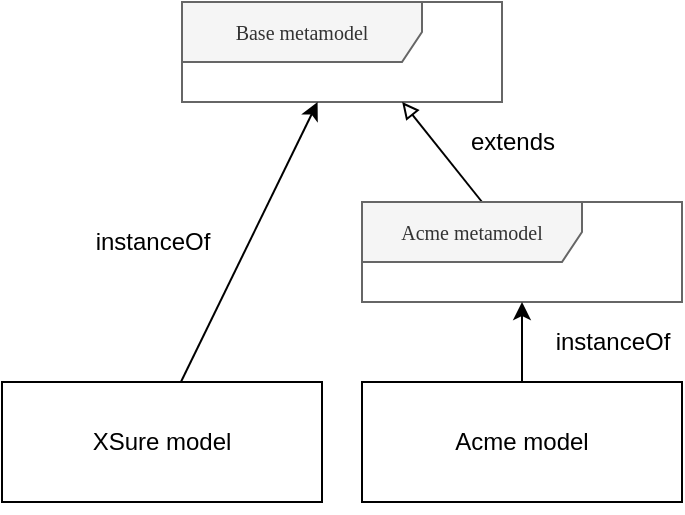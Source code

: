 <mxfile version="14.6.8" type="device"><diagram name="Page-1" id="c4acf3e9-155e-7222-9cf6-157b1a14988f"><mxGraphModel dx="2224" dy="1888" grid="1" gridSize="10" guides="1" tooltips="1" connect="1" arrows="1" fold="1" page="1" pageScale="1" pageWidth="850" pageHeight="1100" background="#ffffff" math="0" shadow="0"><root><mxCell id="0"/><mxCell id="1" parent="0"/><mxCell id="17acba5748e5396b-1" value="Base metamodel" style="shape=umlFrame;whiteSpace=wrap;html=1;rounded=0;shadow=0;comic=0;labelBackgroundColor=none;strokeWidth=1;fontFamily=Verdana;fontSize=10;align=center;width=120;height=30;fillColor=#f5f5f5;strokeColor=#666666;fontColor=#333333;" parent="1" vertex="1"><mxGeometry x="-560" y="-990" width="160" height="50" as="geometry"/></mxCell><mxCell id="HCxnnW7y-VYpG5oS4Wv8-3" style="rounded=0;orthogonalLoop=1;jettySize=auto;html=1;exitX=0.556;exitY=0.017;exitDx=0;exitDy=0;exitPerimeter=0;" parent="1" source="n2FaTyr-Gzq4okDp6oV3-4" target="17acba5748e5396b-1" edge="1"><mxGeometry relative="1" as="geometry"><mxPoint x="-530" y="-830" as="sourcePoint"/></mxGeometry></mxCell><mxCell id="HCxnnW7y-VYpG5oS4Wv8-4" style="edgeStyle=none;rounded=0;orthogonalLoop=1;jettySize=auto;html=1;entryX=0.688;entryY=1;entryDx=0;entryDy=0;entryPerimeter=0;endArrow=block;endFill=0;" parent="1" source="HCxnnW7y-VYpG5oS4Wv8-2" target="17acba5748e5396b-1" edge="1"><mxGeometry relative="1" as="geometry"/></mxCell><mxCell id="HCxnnW7y-VYpG5oS4Wv8-2" value="Acme metamodel" style="shape=umlFrame;whiteSpace=wrap;html=1;rounded=0;shadow=0;comic=0;labelBackgroundColor=none;strokeWidth=1;fontFamily=Verdana;fontSize=10;align=center;width=110;height=30;fillColor=#f5f5f5;strokeColor=#666666;fontColor=#333333;" parent="1" vertex="1"><mxGeometry x="-470" y="-890" width="160" height="50" as="geometry"/></mxCell><mxCell id="HCxnnW7y-VYpG5oS4Wv8-5" value="instanceOf" style="text;html=1;align=center;verticalAlign=middle;resizable=0;points=[];autosize=1;strokeColor=none;" parent="1" vertex="1"><mxGeometry x="-610" y="-880" width="70" height="20" as="geometry"/></mxCell><mxCell id="HCxnnW7y-VYpG5oS4Wv8-6" style="rounded=0;orthogonalLoop=1;jettySize=auto;html=1;" parent="1" target="HCxnnW7y-VYpG5oS4Wv8-2" edge="1"><mxGeometry relative="1" as="geometry"><mxPoint x="-390" y="-743" as="sourcePoint"/><mxPoint x="-486.949" y="-930" as="targetPoint"/></mxGeometry></mxCell><mxCell id="HCxnnW7y-VYpG5oS4Wv8-7" value="instanceOf" style="text;html=1;align=center;verticalAlign=middle;resizable=0;points=[];autosize=1;strokeColor=none;" parent="1" vertex="1"><mxGeometry x="-380" y="-830" width="70" height="20" as="geometry"/></mxCell><mxCell id="HCxnnW7y-VYpG5oS4Wv8-8" value="extends" style="text;html=1;align=center;verticalAlign=middle;resizable=0;points=[];autosize=1;strokeColor=none;" parent="1" vertex="1"><mxGeometry x="-425" y="-930" width="60" height="20" as="geometry"/></mxCell><mxCell id="n2FaTyr-Gzq4okDp6oV3-3" value="Acme model" style="rounded=0;whiteSpace=wrap;html=1;" vertex="1" parent="1"><mxGeometry x="-470" y="-800" width="160" height="60" as="geometry"/></mxCell><mxCell id="n2FaTyr-Gzq4okDp6oV3-4" value="XSure model" style="rounded=0;whiteSpace=wrap;html=1;" vertex="1" parent="1"><mxGeometry x="-650" y="-800" width="160" height="60" as="geometry"/></mxCell></root></mxGraphModel></diagram></mxfile>